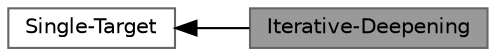 digraph "Iterative-Deepening"
{
 // LATEX_PDF_SIZE
  bgcolor="transparent";
  edge [fontname=Helvetica,fontsize=10,labelfontname=Helvetica,labelfontsize=10];
  node [fontname=Helvetica,fontsize=10,shape=box,height=0.2,width=0.4];
  rankdir=LR;
  Node2 [id="Node000002",label="Single-Target",height=0.2,width=0.4,color="grey40", fillcolor="white", style="filled",URL="$d5/d91/group__Single-Target.html",tooltip="Solvers which route to a single destination."];
  Node1 [id="Node000001",label="Iterative-Deepening",height=0.2,width=0.4,color="gray40", fillcolor="grey60", style="filled", fontcolor="black",tooltip="Solvers which repeatedly traverse the search space at incrementally-increasing depths."];
  Node2->Node1 [shape=plaintext, dir="back", style="solid"];
}

